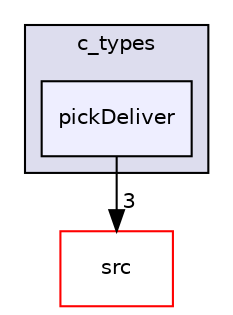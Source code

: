 digraph "/home/vicky/pgrouting/pgrouting/pgrouting/include/c_types/pickDeliver" {
  compound=true
  node [ fontsize="10", fontname="Helvetica"];
  edge [ labelfontsize="10", labelfontname="Helvetica"];
  subgraph clusterdir_d5995d5871f728649bd47ea0d6428e03 {
    graph [ bgcolor="#ddddee", pencolor="black", label="c_types" fontname="Helvetica", fontsize="10", URL="dir_d5995d5871f728649bd47ea0d6428e03.html"]
  dir_be21e1794458515d32b002eb585b0ffd [shape=box, label="pickDeliver", style="filled", fillcolor="#eeeeff", pencolor="black", URL="dir_be21e1794458515d32b002eb585b0ffd.html"];
  }
  dir_68267d1309a1af8e8297ef4c3efbcdba [shape=box label="src" fillcolor="white" style="filled" color="red" URL="dir_68267d1309a1af8e8297ef4c3efbcdba.html"];
  dir_be21e1794458515d32b002eb585b0ffd->dir_68267d1309a1af8e8297ef4c3efbcdba [headlabel="3", labeldistance=1.5 headhref="dir_000007_000032.html"];
}
